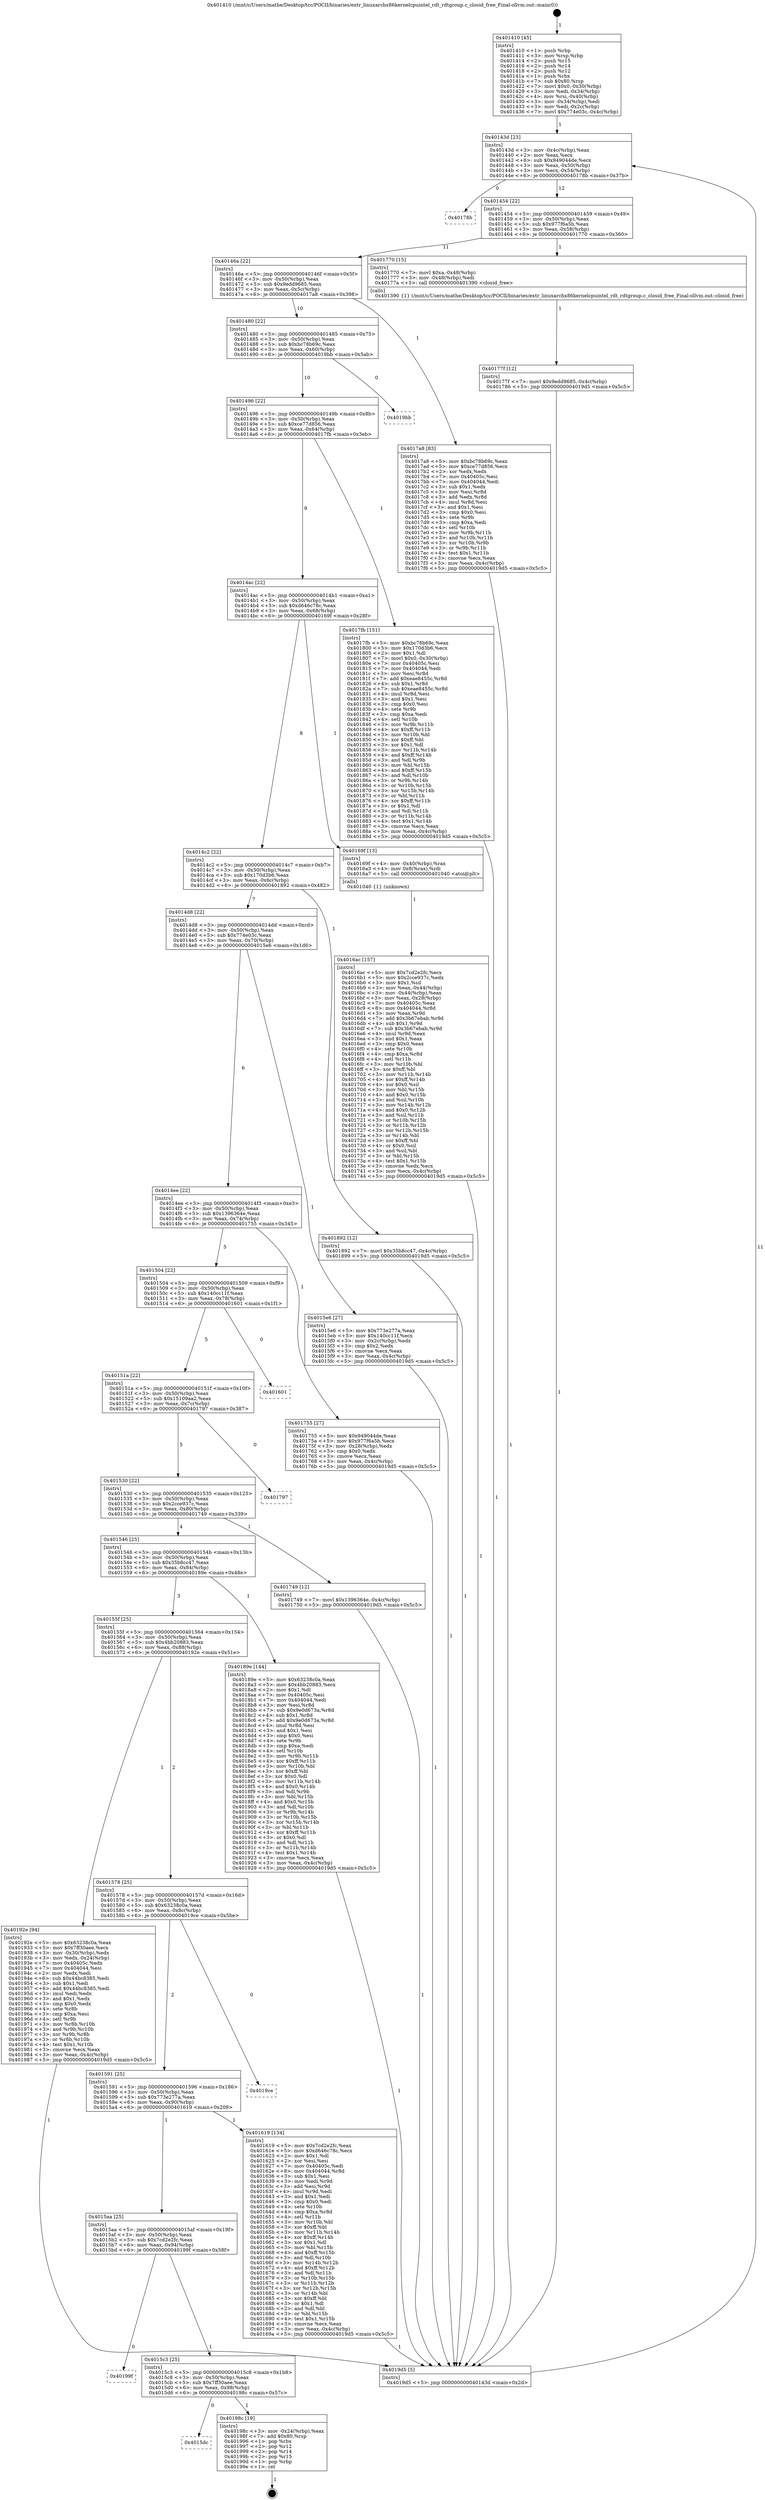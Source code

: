 digraph "0x401410" {
  label = "0x401410 (/mnt/c/Users/mathe/Desktop/tcc/POCII/binaries/extr_linuxarchx86kernelcpuintel_rdt_rdtgroup.c_closid_free_Final-ollvm.out::main(0))"
  labelloc = "t"
  node[shape=record]

  Entry [label="",width=0.3,height=0.3,shape=circle,fillcolor=black,style=filled]
  "0x40143d" [label="{
     0x40143d [23]\l
     | [instrs]\l
     &nbsp;&nbsp;0x40143d \<+3\>: mov -0x4c(%rbp),%eax\l
     &nbsp;&nbsp;0x401440 \<+2\>: mov %eax,%ecx\l
     &nbsp;&nbsp;0x401442 \<+6\>: sub $0x949044de,%ecx\l
     &nbsp;&nbsp;0x401448 \<+3\>: mov %eax,-0x50(%rbp)\l
     &nbsp;&nbsp;0x40144b \<+3\>: mov %ecx,-0x54(%rbp)\l
     &nbsp;&nbsp;0x40144e \<+6\>: je 000000000040178b \<main+0x37b\>\l
  }"]
  "0x40178b" [label="{
     0x40178b\l
  }", style=dashed]
  "0x401454" [label="{
     0x401454 [22]\l
     | [instrs]\l
     &nbsp;&nbsp;0x401454 \<+5\>: jmp 0000000000401459 \<main+0x49\>\l
     &nbsp;&nbsp;0x401459 \<+3\>: mov -0x50(%rbp),%eax\l
     &nbsp;&nbsp;0x40145c \<+5\>: sub $0x977f6a5b,%eax\l
     &nbsp;&nbsp;0x401461 \<+3\>: mov %eax,-0x58(%rbp)\l
     &nbsp;&nbsp;0x401464 \<+6\>: je 0000000000401770 \<main+0x360\>\l
  }"]
  Exit [label="",width=0.3,height=0.3,shape=circle,fillcolor=black,style=filled,peripheries=2]
  "0x401770" [label="{
     0x401770 [15]\l
     | [instrs]\l
     &nbsp;&nbsp;0x401770 \<+7\>: movl $0xa,-0x48(%rbp)\l
     &nbsp;&nbsp;0x401777 \<+3\>: mov -0x48(%rbp),%edi\l
     &nbsp;&nbsp;0x40177a \<+5\>: call 0000000000401390 \<closid_free\>\l
     | [calls]\l
     &nbsp;&nbsp;0x401390 \{1\} (/mnt/c/Users/mathe/Desktop/tcc/POCII/binaries/extr_linuxarchx86kernelcpuintel_rdt_rdtgroup.c_closid_free_Final-ollvm.out::closid_free)\l
  }"]
  "0x40146a" [label="{
     0x40146a [22]\l
     | [instrs]\l
     &nbsp;&nbsp;0x40146a \<+5\>: jmp 000000000040146f \<main+0x5f\>\l
     &nbsp;&nbsp;0x40146f \<+3\>: mov -0x50(%rbp),%eax\l
     &nbsp;&nbsp;0x401472 \<+5\>: sub $0x9edd9685,%eax\l
     &nbsp;&nbsp;0x401477 \<+3\>: mov %eax,-0x5c(%rbp)\l
     &nbsp;&nbsp;0x40147a \<+6\>: je 00000000004017a8 \<main+0x398\>\l
  }"]
  "0x4015dc" [label="{
     0x4015dc\l
  }", style=dashed]
  "0x4017a8" [label="{
     0x4017a8 [83]\l
     | [instrs]\l
     &nbsp;&nbsp;0x4017a8 \<+5\>: mov $0xbc78b69c,%eax\l
     &nbsp;&nbsp;0x4017ad \<+5\>: mov $0xce77d856,%ecx\l
     &nbsp;&nbsp;0x4017b2 \<+2\>: xor %edx,%edx\l
     &nbsp;&nbsp;0x4017b4 \<+7\>: mov 0x40405c,%esi\l
     &nbsp;&nbsp;0x4017bb \<+7\>: mov 0x404044,%edi\l
     &nbsp;&nbsp;0x4017c2 \<+3\>: sub $0x1,%edx\l
     &nbsp;&nbsp;0x4017c5 \<+3\>: mov %esi,%r8d\l
     &nbsp;&nbsp;0x4017c8 \<+3\>: add %edx,%r8d\l
     &nbsp;&nbsp;0x4017cb \<+4\>: imul %r8d,%esi\l
     &nbsp;&nbsp;0x4017cf \<+3\>: and $0x1,%esi\l
     &nbsp;&nbsp;0x4017d2 \<+3\>: cmp $0x0,%esi\l
     &nbsp;&nbsp;0x4017d5 \<+4\>: sete %r9b\l
     &nbsp;&nbsp;0x4017d9 \<+3\>: cmp $0xa,%edi\l
     &nbsp;&nbsp;0x4017dc \<+4\>: setl %r10b\l
     &nbsp;&nbsp;0x4017e0 \<+3\>: mov %r9b,%r11b\l
     &nbsp;&nbsp;0x4017e3 \<+3\>: and %r10b,%r11b\l
     &nbsp;&nbsp;0x4017e6 \<+3\>: xor %r10b,%r9b\l
     &nbsp;&nbsp;0x4017e9 \<+3\>: or %r9b,%r11b\l
     &nbsp;&nbsp;0x4017ec \<+4\>: test $0x1,%r11b\l
     &nbsp;&nbsp;0x4017f0 \<+3\>: cmovne %ecx,%eax\l
     &nbsp;&nbsp;0x4017f3 \<+3\>: mov %eax,-0x4c(%rbp)\l
     &nbsp;&nbsp;0x4017f6 \<+5\>: jmp 00000000004019d5 \<main+0x5c5\>\l
  }"]
  "0x401480" [label="{
     0x401480 [22]\l
     | [instrs]\l
     &nbsp;&nbsp;0x401480 \<+5\>: jmp 0000000000401485 \<main+0x75\>\l
     &nbsp;&nbsp;0x401485 \<+3\>: mov -0x50(%rbp),%eax\l
     &nbsp;&nbsp;0x401488 \<+5\>: sub $0xbc78b69c,%eax\l
     &nbsp;&nbsp;0x40148d \<+3\>: mov %eax,-0x60(%rbp)\l
     &nbsp;&nbsp;0x401490 \<+6\>: je 00000000004019bb \<main+0x5ab\>\l
  }"]
  "0x40198c" [label="{
     0x40198c [19]\l
     | [instrs]\l
     &nbsp;&nbsp;0x40198c \<+3\>: mov -0x24(%rbp),%eax\l
     &nbsp;&nbsp;0x40198f \<+7\>: add $0x80,%rsp\l
     &nbsp;&nbsp;0x401996 \<+1\>: pop %rbx\l
     &nbsp;&nbsp;0x401997 \<+2\>: pop %r12\l
     &nbsp;&nbsp;0x401999 \<+2\>: pop %r14\l
     &nbsp;&nbsp;0x40199b \<+2\>: pop %r15\l
     &nbsp;&nbsp;0x40199d \<+1\>: pop %rbp\l
     &nbsp;&nbsp;0x40199e \<+1\>: ret\l
  }"]
  "0x4019bb" [label="{
     0x4019bb\l
  }", style=dashed]
  "0x401496" [label="{
     0x401496 [22]\l
     | [instrs]\l
     &nbsp;&nbsp;0x401496 \<+5\>: jmp 000000000040149b \<main+0x8b\>\l
     &nbsp;&nbsp;0x40149b \<+3\>: mov -0x50(%rbp),%eax\l
     &nbsp;&nbsp;0x40149e \<+5\>: sub $0xce77d856,%eax\l
     &nbsp;&nbsp;0x4014a3 \<+3\>: mov %eax,-0x64(%rbp)\l
     &nbsp;&nbsp;0x4014a6 \<+6\>: je 00000000004017fb \<main+0x3eb\>\l
  }"]
  "0x4015c3" [label="{
     0x4015c3 [25]\l
     | [instrs]\l
     &nbsp;&nbsp;0x4015c3 \<+5\>: jmp 00000000004015c8 \<main+0x1b8\>\l
     &nbsp;&nbsp;0x4015c8 \<+3\>: mov -0x50(%rbp),%eax\l
     &nbsp;&nbsp;0x4015cb \<+5\>: sub $0x7ff30aee,%eax\l
     &nbsp;&nbsp;0x4015d0 \<+6\>: mov %eax,-0x98(%rbp)\l
     &nbsp;&nbsp;0x4015d6 \<+6\>: je 000000000040198c \<main+0x57c\>\l
  }"]
  "0x4017fb" [label="{
     0x4017fb [151]\l
     | [instrs]\l
     &nbsp;&nbsp;0x4017fb \<+5\>: mov $0xbc78b69c,%eax\l
     &nbsp;&nbsp;0x401800 \<+5\>: mov $0x170d3b6,%ecx\l
     &nbsp;&nbsp;0x401805 \<+2\>: mov $0x1,%dl\l
     &nbsp;&nbsp;0x401807 \<+7\>: movl $0x0,-0x30(%rbp)\l
     &nbsp;&nbsp;0x40180e \<+7\>: mov 0x40405c,%esi\l
     &nbsp;&nbsp;0x401815 \<+7\>: mov 0x404044,%edi\l
     &nbsp;&nbsp;0x40181c \<+3\>: mov %esi,%r8d\l
     &nbsp;&nbsp;0x40181f \<+7\>: add $0xeae8455c,%r8d\l
     &nbsp;&nbsp;0x401826 \<+4\>: sub $0x1,%r8d\l
     &nbsp;&nbsp;0x40182a \<+7\>: sub $0xeae8455c,%r8d\l
     &nbsp;&nbsp;0x401831 \<+4\>: imul %r8d,%esi\l
     &nbsp;&nbsp;0x401835 \<+3\>: and $0x1,%esi\l
     &nbsp;&nbsp;0x401838 \<+3\>: cmp $0x0,%esi\l
     &nbsp;&nbsp;0x40183b \<+4\>: sete %r9b\l
     &nbsp;&nbsp;0x40183f \<+3\>: cmp $0xa,%edi\l
     &nbsp;&nbsp;0x401842 \<+4\>: setl %r10b\l
     &nbsp;&nbsp;0x401846 \<+3\>: mov %r9b,%r11b\l
     &nbsp;&nbsp;0x401849 \<+4\>: xor $0xff,%r11b\l
     &nbsp;&nbsp;0x40184d \<+3\>: mov %r10b,%bl\l
     &nbsp;&nbsp;0x401850 \<+3\>: xor $0xff,%bl\l
     &nbsp;&nbsp;0x401853 \<+3\>: xor $0x1,%dl\l
     &nbsp;&nbsp;0x401856 \<+3\>: mov %r11b,%r14b\l
     &nbsp;&nbsp;0x401859 \<+4\>: and $0xff,%r14b\l
     &nbsp;&nbsp;0x40185d \<+3\>: and %dl,%r9b\l
     &nbsp;&nbsp;0x401860 \<+3\>: mov %bl,%r15b\l
     &nbsp;&nbsp;0x401863 \<+4\>: and $0xff,%r15b\l
     &nbsp;&nbsp;0x401867 \<+3\>: and %dl,%r10b\l
     &nbsp;&nbsp;0x40186a \<+3\>: or %r9b,%r14b\l
     &nbsp;&nbsp;0x40186d \<+3\>: or %r10b,%r15b\l
     &nbsp;&nbsp;0x401870 \<+3\>: xor %r15b,%r14b\l
     &nbsp;&nbsp;0x401873 \<+3\>: or %bl,%r11b\l
     &nbsp;&nbsp;0x401876 \<+4\>: xor $0xff,%r11b\l
     &nbsp;&nbsp;0x40187a \<+3\>: or $0x1,%dl\l
     &nbsp;&nbsp;0x40187d \<+3\>: and %dl,%r11b\l
     &nbsp;&nbsp;0x401880 \<+3\>: or %r11b,%r14b\l
     &nbsp;&nbsp;0x401883 \<+4\>: test $0x1,%r14b\l
     &nbsp;&nbsp;0x401887 \<+3\>: cmovne %ecx,%eax\l
     &nbsp;&nbsp;0x40188a \<+3\>: mov %eax,-0x4c(%rbp)\l
     &nbsp;&nbsp;0x40188d \<+5\>: jmp 00000000004019d5 \<main+0x5c5\>\l
  }"]
  "0x4014ac" [label="{
     0x4014ac [22]\l
     | [instrs]\l
     &nbsp;&nbsp;0x4014ac \<+5\>: jmp 00000000004014b1 \<main+0xa1\>\l
     &nbsp;&nbsp;0x4014b1 \<+3\>: mov -0x50(%rbp),%eax\l
     &nbsp;&nbsp;0x4014b4 \<+5\>: sub $0xd646c78c,%eax\l
     &nbsp;&nbsp;0x4014b9 \<+3\>: mov %eax,-0x68(%rbp)\l
     &nbsp;&nbsp;0x4014bc \<+6\>: je 000000000040169f \<main+0x28f\>\l
  }"]
  "0x40199f" [label="{
     0x40199f\l
  }", style=dashed]
  "0x40169f" [label="{
     0x40169f [13]\l
     | [instrs]\l
     &nbsp;&nbsp;0x40169f \<+4\>: mov -0x40(%rbp),%rax\l
     &nbsp;&nbsp;0x4016a3 \<+4\>: mov 0x8(%rax),%rdi\l
     &nbsp;&nbsp;0x4016a7 \<+5\>: call 0000000000401040 \<atoi@plt\>\l
     | [calls]\l
     &nbsp;&nbsp;0x401040 \{1\} (unknown)\l
  }"]
  "0x4014c2" [label="{
     0x4014c2 [22]\l
     | [instrs]\l
     &nbsp;&nbsp;0x4014c2 \<+5\>: jmp 00000000004014c7 \<main+0xb7\>\l
     &nbsp;&nbsp;0x4014c7 \<+3\>: mov -0x50(%rbp),%eax\l
     &nbsp;&nbsp;0x4014ca \<+5\>: sub $0x170d3b6,%eax\l
     &nbsp;&nbsp;0x4014cf \<+3\>: mov %eax,-0x6c(%rbp)\l
     &nbsp;&nbsp;0x4014d2 \<+6\>: je 0000000000401892 \<main+0x482\>\l
  }"]
  "0x40177f" [label="{
     0x40177f [12]\l
     | [instrs]\l
     &nbsp;&nbsp;0x40177f \<+7\>: movl $0x9edd9685,-0x4c(%rbp)\l
     &nbsp;&nbsp;0x401786 \<+5\>: jmp 00000000004019d5 \<main+0x5c5\>\l
  }"]
  "0x401892" [label="{
     0x401892 [12]\l
     | [instrs]\l
     &nbsp;&nbsp;0x401892 \<+7\>: movl $0x35b8cc47,-0x4c(%rbp)\l
     &nbsp;&nbsp;0x401899 \<+5\>: jmp 00000000004019d5 \<main+0x5c5\>\l
  }"]
  "0x4014d8" [label="{
     0x4014d8 [22]\l
     | [instrs]\l
     &nbsp;&nbsp;0x4014d8 \<+5\>: jmp 00000000004014dd \<main+0xcd\>\l
     &nbsp;&nbsp;0x4014dd \<+3\>: mov -0x50(%rbp),%eax\l
     &nbsp;&nbsp;0x4014e0 \<+5\>: sub $0x774e03c,%eax\l
     &nbsp;&nbsp;0x4014e5 \<+3\>: mov %eax,-0x70(%rbp)\l
     &nbsp;&nbsp;0x4014e8 \<+6\>: je 00000000004015e6 \<main+0x1d6\>\l
  }"]
  "0x4016ac" [label="{
     0x4016ac [157]\l
     | [instrs]\l
     &nbsp;&nbsp;0x4016ac \<+5\>: mov $0x7cd2e2fc,%ecx\l
     &nbsp;&nbsp;0x4016b1 \<+5\>: mov $0x2cce937c,%edx\l
     &nbsp;&nbsp;0x4016b6 \<+3\>: mov $0x1,%sil\l
     &nbsp;&nbsp;0x4016b9 \<+3\>: mov %eax,-0x44(%rbp)\l
     &nbsp;&nbsp;0x4016bc \<+3\>: mov -0x44(%rbp),%eax\l
     &nbsp;&nbsp;0x4016bf \<+3\>: mov %eax,-0x28(%rbp)\l
     &nbsp;&nbsp;0x4016c2 \<+7\>: mov 0x40405c,%eax\l
     &nbsp;&nbsp;0x4016c9 \<+8\>: mov 0x404044,%r8d\l
     &nbsp;&nbsp;0x4016d1 \<+3\>: mov %eax,%r9d\l
     &nbsp;&nbsp;0x4016d4 \<+7\>: add $0x3b67ebab,%r9d\l
     &nbsp;&nbsp;0x4016db \<+4\>: sub $0x1,%r9d\l
     &nbsp;&nbsp;0x4016df \<+7\>: sub $0x3b67ebab,%r9d\l
     &nbsp;&nbsp;0x4016e6 \<+4\>: imul %r9d,%eax\l
     &nbsp;&nbsp;0x4016ea \<+3\>: and $0x1,%eax\l
     &nbsp;&nbsp;0x4016ed \<+3\>: cmp $0x0,%eax\l
     &nbsp;&nbsp;0x4016f0 \<+4\>: sete %r10b\l
     &nbsp;&nbsp;0x4016f4 \<+4\>: cmp $0xa,%r8d\l
     &nbsp;&nbsp;0x4016f8 \<+4\>: setl %r11b\l
     &nbsp;&nbsp;0x4016fc \<+3\>: mov %r10b,%bl\l
     &nbsp;&nbsp;0x4016ff \<+3\>: xor $0xff,%bl\l
     &nbsp;&nbsp;0x401702 \<+3\>: mov %r11b,%r14b\l
     &nbsp;&nbsp;0x401705 \<+4\>: xor $0xff,%r14b\l
     &nbsp;&nbsp;0x401709 \<+4\>: xor $0x0,%sil\l
     &nbsp;&nbsp;0x40170d \<+3\>: mov %bl,%r15b\l
     &nbsp;&nbsp;0x401710 \<+4\>: and $0x0,%r15b\l
     &nbsp;&nbsp;0x401714 \<+3\>: and %sil,%r10b\l
     &nbsp;&nbsp;0x401717 \<+3\>: mov %r14b,%r12b\l
     &nbsp;&nbsp;0x40171a \<+4\>: and $0x0,%r12b\l
     &nbsp;&nbsp;0x40171e \<+3\>: and %sil,%r11b\l
     &nbsp;&nbsp;0x401721 \<+3\>: or %r10b,%r15b\l
     &nbsp;&nbsp;0x401724 \<+3\>: or %r11b,%r12b\l
     &nbsp;&nbsp;0x401727 \<+3\>: xor %r12b,%r15b\l
     &nbsp;&nbsp;0x40172a \<+3\>: or %r14b,%bl\l
     &nbsp;&nbsp;0x40172d \<+3\>: xor $0xff,%bl\l
     &nbsp;&nbsp;0x401730 \<+4\>: or $0x0,%sil\l
     &nbsp;&nbsp;0x401734 \<+3\>: and %sil,%bl\l
     &nbsp;&nbsp;0x401737 \<+3\>: or %bl,%r15b\l
     &nbsp;&nbsp;0x40173a \<+4\>: test $0x1,%r15b\l
     &nbsp;&nbsp;0x40173e \<+3\>: cmovne %edx,%ecx\l
     &nbsp;&nbsp;0x401741 \<+3\>: mov %ecx,-0x4c(%rbp)\l
     &nbsp;&nbsp;0x401744 \<+5\>: jmp 00000000004019d5 \<main+0x5c5\>\l
  }"]
  "0x4015e6" [label="{
     0x4015e6 [27]\l
     | [instrs]\l
     &nbsp;&nbsp;0x4015e6 \<+5\>: mov $0x773e277a,%eax\l
     &nbsp;&nbsp;0x4015eb \<+5\>: mov $0x140cc11f,%ecx\l
     &nbsp;&nbsp;0x4015f0 \<+3\>: mov -0x2c(%rbp),%edx\l
     &nbsp;&nbsp;0x4015f3 \<+3\>: cmp $0x2,%edx\l
     &nbsp;&nbsp;0x4015f6 \<+3\>: cmovne %ecx,%eax\l
     &nbsp;&nbsp;0x4015f9 \<+3\>: mov %eax,-0x4c(%rbp)\l
     &nbsp;&nbsp;0x4015fc \<+5\>: jmp 00000000004019d5 \<main+0x5c5\>\l
  }"]
  "0x4014ee" [label="{
     0x4014ee [22]\l
     | [instrs]\l
     &nbsp;&nbsp;0x4014ee \<+5\>: jmp 00000000004014f3 \<main+0xe3\>\l
     &nbsp;&nbsp;0x4014f3 \<+3\>: mov -0x50(%rbp),%eax\l
     &nbsp;&nbsp;0x4014f6 \<+5\>: sub $0x1396364e,%eax\l
     &nbsp;&nbsp;0x4014fb \<+3\>: mov %eax,-0x74(%rbp)\l
     &nbsp;&nbsp;0x4014fe \<+6\>: je 0000000000401755 \<main+0x345\>\l
  }"]
  "0x4019d5" [label="{
     0x4019d5 [5]\l
     | [instrs]\l
     &nbsp;&nbsp;0x4019d5 \<+5\>: jmp 000000000040143d \<main+0x2d\>\l
  }"]
  "0x401410" [label="{
     0x401410 [45]\l
     | [instrs]\l
     &nbsp;&nbsp;0x401410 \<+1\>: push %rbp\l
     &nbsp;&nbsp;0x401411 \<+3\>: mov %rsp,%rbp\l
     &nbsp;&nbsp;0x401414 \<+2\>: push %r15\l
     &nbsp;&nbsp;0x401416 \<+2\>: push %r14\l
     &nbsp;&nbsp;0x401418 \<+2\>: push %r12\l
     &nbsp;&nbsp;0x40141a \<+1\>: push %rbx\l
     &nbsp;&nbsp;0x40141b \<+7\>: sub $0x80,%rsp\l
     &nbsp;&nbsp;0x401422 \<+7\>: movl $0x0,-0x30(%rbp)\l
     &nbsp;&nbsp;0x401429 \<+3\>: mov %edi,-0x34(%rbp)\l
     &nbsp;&nbsp;0x40142c \<+4\>: mov %rsi,-0x40(%rbp)\l
     &nbsp;&nbsp;0x401430 \<+3\>: mov -0x34(%rbp),%edi\l
     &nbsp;&nbsp;0x401433 \<+3\>: mov %edi,-0x2c(%rbp)\l
     &nbsp;&nbsp;0x401436 \<+7\>: movl $0x774e03c,-0x4c(%rbp)\l
  }"]
  "0x4015aa" [label="{
     0x4015aa [25]\l
     | [instrs]\l
     &nbsp;&nbsp;0x4015aa \<+5\>: jmp 00000000004015af \<main+0x19f\>\l
     &nbsp;&nbsp;0x4015af \<+3\>: mov -0x50(%rbp),%eax\l
     &nbsp;&nbsp;0x4015b2 \<+5\>: sub $0x7cd2e2fc,%eax\l
     &nbsp;&nbsp;0x4015b7 \<+6\>: mov %eax,-0x94(%rbp)\l
     &nbsp;&nbsp;0x4015bd \<+6\>: je 000000000040199f \<main+0x58f\>\l
  }"]
  "0x401755" [label="{
     0x401755 [27]\l
     | [instrs]\l
     &nbsp;&nbsp;0x401755 \<+5\>: mov $0x949044de,%eax\l
     &nbsp;&nbsp;0x40175a \<+5\>: mov $0x977f6a5b,%ecx\l
     &nbsp;&nbsp;0x40175f \<+3\>: mov -0x28(%rbp),%edx\l
     &nbsp;&nbsp;0x401762 \<+3\>: cmp $0x0,%edx\l
     &nbsp;&nbsp;0x401765 \<+3\>: cmove %ecx,%eax\l
     &nbsp;&nbsp;0x401768 \<+3\>: mov %eax,-0x4c(%rbp)\l
     &nbsp;&nbsp;0x40176b \<+5\>: jmp 00000000004019d5 \<main+0x5c5\>\l
  }"]
  "0x401504" [label="{
     0x401504 [22]\l
     | [instrs]\l
     &nbsp;&nbsp;0x401504 \<+5\>: jmp 0000000000401509 \<main+0xf9\>\l
     &nbsp;&nbsp;0x401509 \<+3\>: mov -0x50(%rbp),%eax\l
     &nbsp;&nbsp;0x40150c \<+5\>: sub $0x140cc11f,%eax\l
     &nbsp;&nbsp;0x401511 \<+3\>: mov %eax,-0x78(%rbp)\l
     &nbsp;&nbsp;0x401514 \<+6\>: je 0000000000401601 \<main+0x1f1\>\l
  }"]
  "0x401619" [label="{
     0x401619 [134]\l
     | [instrs]\l
     &nbsp;&nbsp;0x401619 \<+5\>: mov $0x7cd2e2fc,%eax\l
     &nbsp;&nbsp;0x40161e \<+5\>: mov $0xd646c78c,%ecx\l
     &nbsp;&nbsp;0x401623 \<+2\>: mov $0x1,%dl\l
     &nbsp;&nbsp;0x401625 \<+2\>: xor %esi,%esi\l
     &nbsp;&nbsp;0x401627 \<+7\>: mov 0x40405c,%edi\l
     &nbsp;&nbsp;0x40162e \<+8\>: mov 0x404044,%r8d\l
     &nbsp;&nbsp;0x401636 \<+3\>: sub $0x1,%esi\l
     &nbsp;&nbsp;0x401639 \<+3\>: mov %edi,%r9d\l
     &nbsp;&nbsp;0x40163c \<+3\>: add %esi,%r9d\l
     &nbsp;&nbsp;0x40163f \<+4\>: imul %r9d,%edi\l
     &nbsp;&nbsp;0x401643 \<+3\>: and $0x1,%edi\l
     &nbsp;&nbsp;0x401646 \<+3\>: cmp $0x0,%edi\l
     &nbsp;&nbsp;0x401649 \<+4\>: sete %r10b\l
     &nbsp;&nbsp;0x40164d \<+4\>: cmp $0xa,%r8d\l
     &nbsp;&nbsp;0x401651 \<+4\>: setl %r11b\l
     &nbsp;&nbsp;0x401655 \<+3\>: mov %r10b,%bl\l
     &nbsp;&nbsp;0x401658 \<+3\>: xor $0xff,%bl\l
     &nbsp;&nbsp;0x40165b \<+3\>: mov %r11b,%r14b\l
     &nbsp;&nbsp;0x40165e \<+4\>: xor $0xff,%r14b\l
     &nbsp;&nbsp;0x401662 \<+3\>: xor $0x1,%dl\l
     &nbsp;&nbsp;0x401665 \<+3\>: mov %bl,%r15b\l
     &nbsp;&nbsp;0x401668 \<+4\>: and $0xff,%r15b\l
     &nbsp;&nbsp;0x40166c \<+3\>: and %dl,%r10b\l
     &nbsp;&nbsp;0x40166f \<+3\>: mov %r14b,%r12b\l
     &nbsp;&nbsp;0x401672 \<+4\>: and $0xff,%r12b\l
     &nbsp;&nbsp;0x401676 \<+3\>: and %dl,%r11b\l
     &nbsp;&nbsp;0x401679 \<+3\>: or %r10b,%r15b\l
     &nbsp;&nbsp;0x40167c \<+3\>: or %r11b,%r12b\l
     &nbsp;&nbsp;0x40167f \<+3\>: xor %r12b,%r15b\l
     &nbsp;&nbsp;0x401682 \<+3\>: or %r14b,%bl\l
     &nbsp;&nbsp;0x401685 \<+3\>: xor $0xff,%bl\l
     &nbsp;&nbsp;0x401688 \<+3\>: or $0x1,%dl\l
     &nbsp;&nbsp;0x40168b \<+2\>: and %dl,%bl\l
     &nbsp;&nbsp;0x40168d \<+3\>: or %bl,%r15b\l
     &nbsp;&nbsp;0x401690 \<+4\>: test $0x1,%r15b\l
     &nbsp;&nbsp;0x401694 \<+3\>: cmovne %ecx,%eax\l
     &nbsp;&nbsp;0x401697 \<+3\>: mov %eax,-0x4c(%rbp)\l
     &nbsp;&nbsp;0x40169a \<+5\>: jmp 00000000004019d5 \<main+0x5c5\>\l
  }"]
  "0x401601" [label="{
     0x401601\l
  }", style=dashed]
  "0x40151a" [label="{
     0x40151a [22]\l
     | [instrs]\l
     &nbsp;&nbsp;0x40151a \<+5\>: jmp 000000000040151f \<main+0x10f\>\l
     &nbsp;&nbsp;0x40151f \<+3\>: mov -0x50(%rbp),%eax\l
     &nbsp;&nbsp;0x401522 \<+5\>: sub $0x15109aa2,%eax\l
     &nbsp;&nbsp;0x401527 \<+3\>: mov %eax,-0x7c(%rbp)\l
     &nbsp;&nbsp;0x40152a \<+6\>: je 0000000000401797 \<main+0x387\>\l
  }"]
  "0x401591" [label="{
     0x401591 [25]\l
     | [instrs]\l
     &nbsp;&nbsp;0x401591 \<+5\>: jmp 0000000000401596 \<main+0x186\>\l
     &nbsp;&nbsp;0x401596 \<+3\>: mov -0x50(%rbp),%eax\l
     &nbsp;&nbsp;0x401599 \<+5\>: sub $0x773e277a,%eax\l
     &nbsp;&nbsp;0x40159e \<+6\>: mov %eax,-0x90(%rbp)\l
     &nbsp;&nbsp;0x4015a4 \<+6\>: je 0000000000401619 \<main+0x209\>\l
  }"]
  "0x401797" [label="{
     0x401797\l
  }", style=dashed]
  "0x401530" [label="{
     0x401530 [22]\l
     | [instrs]\l
     &nbsp;&nbsp;0x401530 \<+5\>: jmp 0000000000401535 \<main+0x125\>\l
     &nbsp;&nbsp;0x401535 \<+3\>: mov -0x50(%rbp),%eax\l
     &nbsp;&nbsp;0x401538 \<+5\>: sub $0x2cce937c,%eax\l
     &nbsp;&nbsp;0x40153d \<+3\>: mov %eax,-0x80(%rbp)\l
     &nbsp;&nbsp;0x401540 \<+6\>: je 0000000000401749 \<main+0x339\>\l
  }"]
  "0x4019ce" [label="{
     0x4019ce\l
  }", style=dashed]
  "0x401749" [label="{
     0x401749 [12]\l
     | [instrs]\l
     &nbsp;&nbsp;0x401749 \<+7\>: movl $0x1396364e,-0x4c(%rbp)\l
     &nbsp;&nbsp;0x401750 \<+5\>: jmp 00000000004019d5 \<main+0x5c5\>\l
  }"]
  "0x401546" [label="{
     0x401546 [25]\l
     | [instrs]\l
     &nbsp;&nbsp;0x401546 \<+5\>: jmp 000000000040154b \<main+0x13b\>\l
     &nbsp;&nbsp;0x40154b \<+3\>: mov -0x50(%rbp),%eax\l
     &nbsp;&nbsp;0x40154e \<+5\>: sub $0x35b8cc47,%eax\l
     &nbsp;&nbsp;0x401553 \<+6\>: mov %eax,-0x84(%rbp)\l
     &nbsp;&nbsp;0x401559 \<+6\>: je 000000000040189e \<main+0x48e\>\l
  }"]
  "0x401578" [label="{
     0x401578 [25]\l
     | [instrs]\l
     &nbsp;&nbsp;0x401578 \<+5\>: jmp 000000000040157d \<main+0x16d\>\l
     &nbsp;&nbsp;0x40157d \<+3\>: mov -0x50(%rbp),%eax\l
     &nbsp;&nbsp;0x401580 \<+5\>: sub $0x63238c0a,%eax\l
     &nbsp;&nbsp;0x401585 \<+6\>: mov %eax,-0x8c(%rbp)\l
     &nbsp;&nbsp;0x40158b \<+6\>: je 00000000004019ce \<main+0x5be\>\l
  }"]
  "0x40189e" [label="{
     0x40189e [144]\l
     | [instrs]\l
     &nbsp;&nbsp;0x40189e \<+5\>: mov $0x63238c0a,%eax\l
     &nbsp;&nbsp;0x4018a3 \<+5\>: mov $0x4bb20883,%ecx\l
     &nbsp;&nbsp;0x4018a8 \<+2\>: mov $0x1,%dl\l
     &nbsp;&nbsp;0x4018aa \<+7\>: mov 0x40405c,%esi\l
     &nbsp;&nbsp;0x4018b1 \<+7\>: mov 0x404044,%edi\l
     &nbsp;&nbsp;0x4018b8 \<+3\>: mov %esi,%r8d\l
     &nbsp;&nbsp;0x4018bb \<+7\>: sub $0x9e0d673a,%r8d\l
     &nbsp;&nbsp;0x4018c2 \<+4\>: sub $0x1,%r8d\l
     &nbsp;&nbsp;0x4018c6 \<+7\>: add $0x9e0d673a,%r8d\l
     &nbsp;&nbsp;0x4018cd \<+4\>: imul %r8d,%esi\l
     &nbsp;&nbsp;0x4018d1 \<+3\>: and $0x1,%esi\l
     &nbsp;&nbsp;0x4018d4 \<+3\>: cmp $0x0,%esi\l
     &nbsp;&nbsp;0x4018d7 \<+4\>: sete %r9b\l
     &nbsp;&nbsp;0x4018db \<+3\>: cmp $0xa,%edi\l
     &nbsp;&nbsp;0x4018de \<+4\>: setl %r10b\l
     &nbsp;&nbsp;0x4018e2 \<+3\>: mov %r9b,%r11b\l
     &nbsp;&nbsp;0x4018e5 \<+4\>: xor $0xff,%r11b\l
     &nbsp;&nbsp;0x4018e9 \<+3\>: mov %r10b,%bl\l
     &nbsp;&nbsp;0x4018ec \<+3\>: xor $0xff,%bl\l
     &nbsp;&nbsp;0x4018ef \<+3\>: xor $0x0,%dl\l
     &nbsp;&nbsp;0x4018f2 \<+3\>: mov %r11b,%r14b\l
     &nbsp;&nbsp;0x4018f5 \<+4\>: and $0x0,%r14b\l
     &nbsp;&nbsp;0x4018f9 \<+3\>: and %dl,%r9b\l
     &nbsp;&nbsp;0x4018fc \<+3\>: mov %bl,%r15b\l
     &nbsp;&nbsp;0x4018ff \<+4\>: and $0x0,%r15b\l
     &nbsp;&nbsp;0x401903 \<+3\>: and %dl,%r10b\l
     &nbsp;&nbsp;0x401906 \<+3\>: or %r9b,%r14b\l
     &nbsp;&nbsp;0x401909 \<+3\>: or %r10b,%r15b\l
     &nbsp;&nbsp;0x40190c \<+3\>: xor %r15b,%r14b\l
     &nbsp;&nbsp;0x40190f \<+3\>: or %bl,%r11b\l
     &nbsp;&nbsp;0x401912 \<+4\>: xor $0xff,%r11b\l
     &nbsp;&nbsp;0x401916 \<+3\>: or $0x0,%dl\l
     &nbsp;&nbsp;0x401919 \<+3\>: and %dl,%r11b\l
     &nbsp;&nbsp;0x40191c \<+3\>: or %r11b,%r14b\l
     &nbsp;&nbsp;0x40191f \<+4\>: test $0x1,%r14b\l
     &nbsp;&nbsp;0x401923 \<+3\>: cmovne %ecx,%eax\l
     &nbsp;&nbsp;0x401926 \<+3\>: mov %eax,-0x4c(%rbp)\l
     &nbsp;&nbsp;0x401929 \<+5\>: jmp 00000000004019d5 \<main+0x5c5\>\l
  }"]
  "0x40155f" [label="{
     0x40155f [25]\l
     | [instrs]\l
     &nbsp;&nbsp;0x40155f \<+5\>: jmp 0000000000401564 \<main+0x154\>\l
     &nbsp;&nbsp;0x401564 \<+3\>: mov -0x50(%rbp),%eax\l
     &nbsp;&nbsp;0x401567 \<+5\>: sub $0x4bb20883,%eax\l
     &nbsp;&nbsp;0x40156c \<+6\>: mov %eax,-0x88(%rbp)\l
     &nbsp;&nbsp;0x401572 \<+6\>: je 000000000040192e \<main+0x51e\>\l
  }"]
  "0x40192e" [label="{
     0x40192e [94]\l
     | [instrs]\l
     &nbsp;&nbsp;0x40192e \<+5\>: mov $0x63238c0a,%eax\l
     &nbsp;&nbsp;0x401933 \<+5\>: mov $0x7ff30aee,%ecx\l
     &nbsp;&nbsp;0x401938 \<+3\>: mov -0x30(%rbp),%edx\l
     &nbsp;&nbsp;0x40193b \<+3\>: mov %edx,-0x24(%rbp)\l
     &nbsp;&nbsp;0x40193e \<+7\>: mov 0x40405c,%edx\l
     &nbsp;&nbsp;0x401945 \<+7\>: mov 0x404044,%esi\l
     &nbsp;&nbsp;0x40194c \<+2\>: mov %edx,%edi\l
     &nbsp;&nbsp;0x40194e \<+6\>: sub $0x44bc8385,%edi\l
     &nbsp;&nbsp;0x401954 \<+3\>: sub $0x1,%edi\l
     &nbsp;&nbsp;0x401957 \<+6\>: add $0x44bc8385,%edi\l
     &nbsp;&nbsp;0x40195d \<+3\>: imul %edi,%edx\l
     &nbsp;&nbsp;0x401960 \<+3\>: and $0x1,%edx\l
     &nbsp;&nbsp;0x401963 \<+3\>: cmp $0x0,%edx\l
     &nbsp;&nbsp;0x401966 \<+4\>: sete %r8b\l
     &nbsp;&nbsp;0x40196a \<+3\>: cmp $0xa,%esi\l
     &nbsp;&nbsp;0x40196d \<+4\>: setl %r9b\l
     &nbsp;&nbsp;0x401971 \<+3\>: mov %r8b,%r10b\l
     &nbsp;&nbsp;0x401974 \<+3\>: and %r9b,%r10b\l
     &nbsp;&nbsp;0x401977 \<+3\>: xor %r9b,%r8b\l
     &nbsp;&nbsp;0x40197a \<+3\>: or %r8b,%r10b\l
     &nbsp;&nbsp;0x40197d \<+4\>: test $0x1,%r10b\l
     &nbsp;&nbsp;0x401981 \<+3\>: cmovne %ecx,%eax\l
     &nbsp;&nbsp;0x401984 \<+3\>: mov %eax,-0x4c(%rbp)\l
     &nbsp;&nbsp;0x401987 \<+5\>: jmp 00000000004019d5 \<main+0x5c5\>\l
  }"]
  Entry -> "0x401410" [label=" 1"]
  "0x40143d" -> "0x40178b" [label=" 0"]
  "0x40143d" -> "0x401454" [label=" 12"]
  "0x40198c" -> Exit [label=" 1"]
  "0x401454" -> "0x401770" [label=" 1"]
  "0x401454" -> "0x40146a" [label=" 11"]
  "0x4015c3" -> "0x4015dc" [label=" 0"]
  "0x40146a" -> "0x4017a8" [label=" 1"]
  "0x40146a" -> "0x401480" [label=" 10"]
  "0x4015c3" -> "0x40198c" [label=" 1"]
  "0x401480" -> "0x4019bb" [label=" 0"]
  "0x401480" -> "0x401496" [label=" 10"]
  "0x4015aa" -> "0x4015c3" [label=" 1"]
  "0x401496" -> "0x4017fb" [label=" 1"]
  "0x401496" -> "0x4014ac" [label=" 9"]
  "0x4015aa" -> "0x40199f" [label=" 0"]
  "0x4014ac" -> "0x40169f" [label=" 1"]
  "0x4014ac" -> "0x4014c2" [label=" 8"]
  "0x40192e" -> "0x4019d5" [label=" 1"]
  "0x4014c2" -> "0x401892" [label=" 1"]
  "0x4014c2" -> "0x4014d8" [label=" 7"]
  "0x40189e" -> "0x4019d5" [label=" 1"]
  "0x4014d8" -> "0x4015e6" [label=" 1"]
  "0x4014d8" -> "0x4014ee" [label=" 6"]
  "0x4015e6" -> "0x4019d5" [label=" 1"]
  "0x401410" -> "0x40143d" [label=" 1"]
  "0x4019d5" -> "0x40143d" [label=" 11"]
  "0x401892" -> "0x4019d5" [label=" 1"]
  "0x4014ee" -> "0x401755" [label=" 1"]
  "0x4014ee" -> "0x401504" [label=" 5"]
  "0x4017fb" -> "0x4019d5" [label=" 1"]
  "0x401504" -> "0x401601" [label=" 0"]
  "0x401504" -> "0x40151a" [label=" 5"]
  "0x4017a8" -> "0x4019d5" [label=" 1"]
  "0x40151a" -> "0x401797" [label=" 0"]
  "0x40151a" -> "0x401530" [label=" 5"]
  "0x401770" -> "0x40177f" [label=" 1"]
  "0x401530" -> "0x401749" [label=" 1"]
  "0x401530" -> "0x401546" [label=" 4"]
  "0x401755" -> "0x4019d5" [label=" 1"]
  "0x401546" -> "0x40189e" [label=" 1"]
  "0x401546" -> "0x40155f" [label=" 3"]
  "0x4016ac" -> "0x4019d5" [label=" 1"]
  "0x40155f" -> "0x40192e" [label=" 1"]
  "0x40155f" -> "0x401578" [label=" 2"]
  "0x401749" -> "0x4019d5" [label=" 1"]
  "0x401578" -> "0x4019ce" [label=" 0"]
  "0x401578" -> "0x401591" [label=" 2"]
  "0x40177f" -> "0x4019d5" [label=" 1"]
  "0x401591" -> "0x401619" [label=" 1"]
  "0x401591" -> "0x4015aa" [label=" 1"]
  "0x401619" -> "0x4019d5" [label=" 1"]
  "0x40169f" -> "0x4016ac" [label=" 1"]
}

